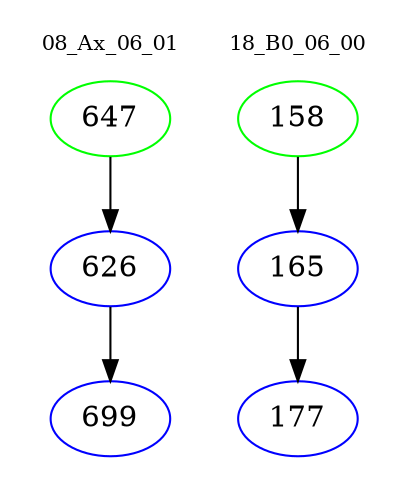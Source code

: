 digraph{
subgraph cluster_0 {
color = white
label = "08_Ax_06_01";
fontsize=10;
T0_647 [label="647", color="green"]
T0_647 -> T0_626 [color="black"]
T0_626 [label="626", color="blue"]
T0_626 -> T0_699 [color="black"]
T0_699 [label="699", color="blue"]
}
subgraph cluster_1 {
color = white
label = "18_B0_06_00";
fontsize=10;
T1_158 [label="158", color="green"]
T1_158 -> T1_165 [color="black"]
T1_165 [label="165", color="blue"]
T1_165 -> T1_177 [color="black"]
T1_177 [label="177", color="blue"]
}
}
